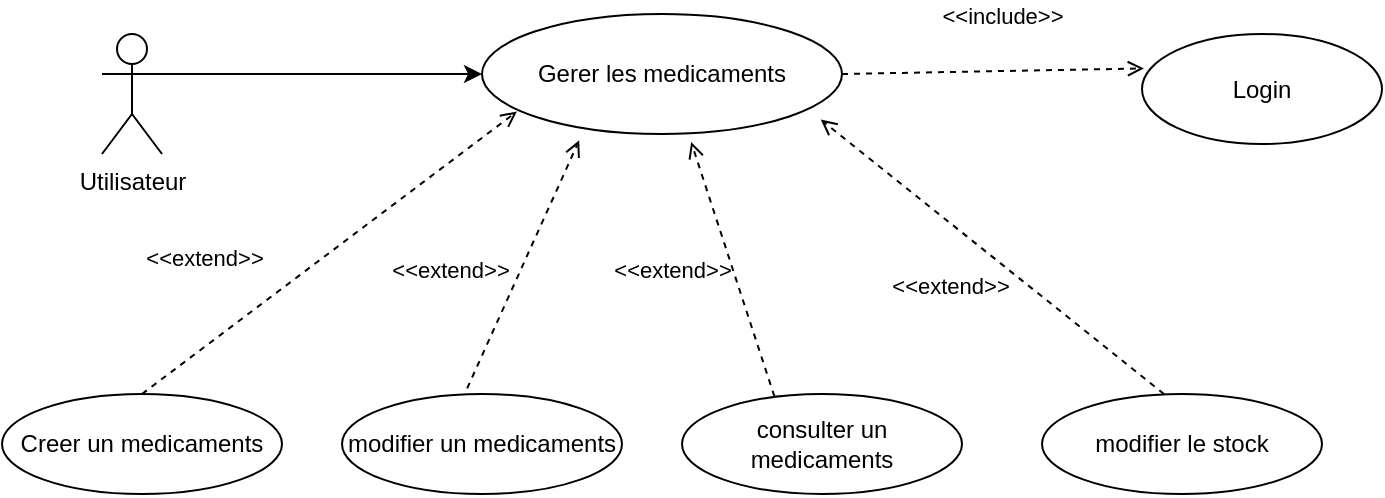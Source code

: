 <mxfile>
    <diagram id="iZQ_CPZ8OzZb9uLjLBnw" name="Page-1">
        <mxGraphModel dx="1073" dy="556" grid="1" gridSize="10" guides="1" tooltips="1" connect="1" arrows="1" fold="1" page="1" pageScale="1" pageWidth="850" pageHeight="1100" math="0" shadow="0">
            <root>
                <mxCell id="0"/>
                <mxCell id="1" parent="0"/>
                <mxCell id="2" value="Utilisateur&lt;div&gt;&lt;br&gt;&lt;/div&gt;" style="shape=umlActor;verticalLabelPosition=bottom;verticalAlign=top;html=1;outlineConnect=0;" vertex="1" parent="1">
                    <mxGeometry x="160" y="150" width="30" height="60" as="geometry"/>
                </mxCell>
                <mxCell id="3" value="Gerer les medicaments" style="ellipse;whiteSpace=wrap;html=1;" vertex="1" parent="1">
                    <mxGeometry x="350" y="140" width="180" height="60" as="geometry"/>
                </mxCell>
                <mxCell id="4" value="" style="endArrow=classic;html=1;exitX=1;exitY=0.333;exitDx=0;exitDy=0;exitPerimeter=0;" edge="1" parent="1" source="2" target="3">
                    <mxGeometry width="50" height="50" relative="1" as="geometry">
                        <mxPoint x="400" y="310" as="sourcePoint"/>
                        <mxPoint x="450" y="260" as="targetPoint"/>
                    </mxGeometry>
                </mxCell>
                <mxCell id="5" value="Creer un medicaments" style="ellipse;whiteSpace=wrap;html=1;" vertex="1" parent="1">
                    <mxGeometry x="110" y="330" width="140" height="50" as="geometry"/>
                </mxCell>
                <mxCell id="7" value="Login" style="ellipse;whiteSpace=wrap;html=1;" vertex="1" parent="1">
                    <mxGeometry x="680" y="150" width="120" height="55" as="geometry"/>
                </mxCell>
                <mxCell id="8" value="&amp;lt;&amp;lt;include&amp;gt;&amp;gt;" style="html=1;verticalAlign=bottom;labelBackgroundColor=none;endArrow=open;endFill=0;dashed=1;exitX=1;exitY=0.5;exitDx=0;exitDy=0;entryX=0.008;entryY=0.313;entryDx=0;entryDy=0;entryPerimeter=0;" edge="1" parent="1" source="3" target="7">
                    <mxGeometry x="0.064" y="19" width="160" relative="1" as="geometry">
                        <mxPoint x="340" y="280" as="sourcePoint"/>
                        <mxPoint x="500" y="280" as="targetPoint"/>
                        <mxPoint as="offset"/>
                    </mxGeometry>
                </mxCell>
                <mxCell id="10" value="&amp;lt;&amp;lt;extend&amp;gt;&amp;gt;" style="html=1;verticalAlign=bottom;labelBackgroundColor=none;endArrow=open;endFill=0;dashed=1;exitX=0.5;exitY=0;exitDx=0;exitDy=0;entryX=0.097;entryY=0.813;entryDx=0;entryDy=0;entryPerimeter=0;" edge="1" parent="1" source="5" target="3">
                    <mxGeometry x="-0.484" y="28" width="160" relative="1" as="geometry">
                        <mxPoint x="340" y="280" as="sourcePoint"/>
                        <mxPoint x="500" y="280" as="targetPoint"/>
                        <mxPoint as="offset"/>
                    </mxGeometry>
                </mxCell>
                <mxCell id="11" value="modifier un medicaments" style="ellipse;whiteSpace=wrap;html=1;" vertex="1" parent="1">
                    <mxGeometry x="280" y="330" width="140" height="50" as="geometry"/>
                </mxCell>
                <mxCell id="12" value="&amp;lt;&amp;lt;extend&amp;gt;&amp;gt;" style="html=1;verticalAlign=bottom;labelBackgroundColor=none;endArrow=open;endFill=0;dashed=1;exitX=0.447;exitY=-0.056;exitDx=0;exitDy=0;entryX=0.27;entryY=1.053;entryDx=0;entryDy=0;exitPerimeter=0;entryPerimeter=0;" edge="1" parent="1" source="11" target="3">
                    <mxGeometry x="-0.377" y="29" width="160" relative="1" as="geometry">
                        <mxPoint x="423" y="330" as="sourcePoint"/>
                        <mxPoint x="500" y="249" as="targetPoint"/>
                        <mxPoint as="offset"/>
                    </mxGeometry>
                </mxCell>
                <mxCell id="13" value="consulter un medicaments" style="ellipse;whiteSpace=wrap;html=1;" vertex="1" parent="1">
                    <mxGeometry x="450" y="330" width="140" height="50" as="geometry"/>
                </mxCell>
                <mxCell id="14" value="&amp;lt;&amp;lt;extend&amp;gt;&amp;gt;" style="html=1;verticalAlign=bottom;labelBackgroundColor=none;endArrow=open;endFill=0;dashed=1;exitX=0.33;exitY=0.024;exitDx=0;exitDy=0;entryX=0.581;entryY=1.067;entryDx=0;entryDy=0;entryPerimeter=0;exitPerimeter=0;" edge="1" parent="1" source="13" target="3">
                    <mxGeometry x="0.013" y="32" width="160" relative="1" as="geometry">
                        <mxPoint x="570" y="340" as="sourcePoint"/>
                        <mxPoint x="587" y="210" as="targetPoint"/>
                        <mxPoint as="offset"/>
                    </mxGeometry>
                </mxCell>
                <mxCell id="15" value="modifier le stock" style="ellipse;whiteSpace=wrap;html=1;" vertex="1" parent="1">
                    <mxGeometry x="630" y="330" width="140" height="50" as="geometry"/>
                </mxCell>
                <mxCell id="16" value="&amp;lt;&amp;lt;extend&amp;gt;&amp;gt;" style="html=1;verticalAlign=bottom;labelBackgroundColor=none;endArrow=open;endFill=0;dashed=1;exitX=0.33;exitY=0.024;exitDx=0;exitDy=0;entryX=0.941;entryY=0.88;entryDx=0;entryDy=0;entryPerimeter=0;exitPerimeter=0;" edge="1" parent="1" target="3">
                    <mxGeometry x="0.013" y="32" width="160" relative="1" as="geometry">
                        <mxPoint x="691" y="330" as="sourcePoint"/>
                        <mxPoint x="650" y="203" as="targetPoint"/>
                        <mxPoint as="offset"/>
                    </mxGeometry>
                </mxCell>
            </root>
        </mxGraphModel>
    </diagram>
</mxfile>